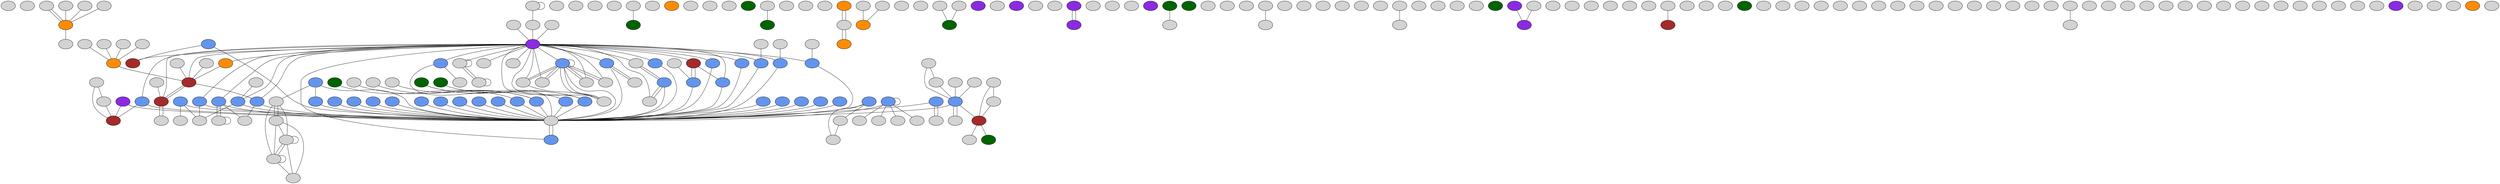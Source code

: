 graph MyWebKB {

	// Page nodes
	subgraph Pages {
		node[style=filled label=""]
		httpwwwcsutexaseduusersqimingXmascard[ tooltip="httpwwwcsutexaseduusersqimingXmascard"]
		httpwwwcsutexaseduusersnnpagesgeneraltoolsgeneraltoolshtml[ tooltip="httpwwwcsutexaseduusersnnpagesgeneraltoolsgeneraltoolshtml"]
		httpwwwcsutexaseduusersrvdgtutorialhtml[ tooltip="httpwwwcsutexaseduusersrvdgtutorialhtml"]
		httpwwwcsutexaseduuserszchen[fillcolor=cornflowerblue tooltip="httpwwwcsutexaseduuserszchen (student)"]
		httpwwwcsutexaseduuserstarun[fillcolor=cornflowerblue tooltip="httpwwwcsutexaseduuserstarun (student)"]
		httpwwwcsutexaseduusersrraj[fillcolor=cornflowerblue tooltip="httpwwwcsutexaseduusersrraj (student)"]
		httpwwwcsutexaseduuserscthomppubshtml[ tooltip="httpwwwcsutexaseduuserscthomppubshtml"]
		httpwwwcsutexaseduusersdwipcsptashtml[ tooltip="httpwwwcsutexaseduusersdwipcsptashtml"]
		httpwwwcsutexaseduusersyufengjavahtml[ tooltip="httpwwwcsutexaseduusersyufengjavahtml"]
		httpwwwcsutexaseduuserssammybddflowgraphhtml[ tooltip="httpwwwcsutexaseduuserssammybddflowgraphhtml"]
		httpwwwcsutexaseduusersmlspeeduphtml[ tooltip="httpwwwcsutexaseduusersmlspeeduphtml"]
		httpwwwcsutexaseduuserszhuqingdancinghtml[ tooltip="httpwwwcsutexaseduuserszhuqingdancinghtml"]
		httpwwwcsutexaseduusersnnpagesdemosdemoshtml[ tooltip="httpwwwcsutexaseduusersnnpagesdemosdemoshtml"]
		httpwwwcsutexaseduusersnovakcsthtml[fillcolor=darkgreen tooltip="httpwwwcsutexaseduusersnovakcsthtml (course)"]
		httpwwwcsutexaseduusersxfengcstimetablehtml[ tooltip="httpwwwcsutexaseduusersxfengcstimetablehtml"]
		httpwwwcsutexaseduusersrhwang[fillcolor=cornflowerblue tooltip="httpwwwcsutexaseduusersrhwang (student)"]
		httpwwwcsutexaseduusersyufengchtml[ tooltip="httpwwwcsutexaseduusersyufengchtml"]
		httpwwwcsutexaseduusersboyerstudentshtml[ tooltip="httpwwwcsutexaseduusersboyerstudentshtml"]
		httpwwwcsutexaseduusersUTCSreportprofilesjwerthhtml[fillcolor=darkorange tooltip="httpwwwcsutexaseduusersUTCSreportprofilesjwerthhtml (faculty)"]
		httpwwwcsutexaseduuserslavenderCSgnuindexhtml[ tooltip="httpwwwcsutexaseduuserslavenderCSgnuindexhtml"]
		httpwwwcsutexaseduuserspecinaResumehtml[ tooltip="httpwwwcsutexaseduuserspecinaResumehtml"]
		httpwwwcsutexaseduuserslandrumcgiConventioncgi[ tooltip="httpwwwcsutexaseduuserslandrumcgiConventioncgi"]
		httpwwwcsutexaseduusersdwipcsptaoffhrshtml[ tooltip="httpwwwcsutexaseduusersdwipcsptaoffhrshtml"]
		httpwwwcsutexaseduuserstwangcshindexhtml[fillcolor=darkgreen tooltip="httpwwwcsutexaseduuserstwangcshindexhtml (course)"]
		httpwwwcsutexaseduusersmlfortehtml[ tooltip="httpwwwcsutexaseduusersmlfortehtml"]
		httpwwwcsutexaseduuserskharker[fillcolor=cornflowerblue tooltip="httpwwwcsutexaseduuserskharker (student)"]
		httpwwwcsutexaseduusershewett[fillcolor=cornflowerblue tooltip="httpwwwcsutexaseduusershewett (student)"]
		httpwwwcsutexaseduusersnovakcskasghtml[ tooltip="httpwwwcsutexaseduusersnovakcskasghtml"]
		httpwwwcsutexaseduuserschjwang[fillcolor=cornflowerblue tooltip="httpwwwcsutexaseduuserschjwang (student)"]
		httpwwwcsutexaseduusersberttwinshtml[ tooltip="httpwwwcsutexaseduusersberttwinshtml"]
		httpwwwcsutexaseduuserssriramimageshtml[ tooltip="httpwwwcsutexaseduuserssriramimageshtml"]
		httpwwwcsutexaseduusersdastuartfictiondirsfdir[ tooltip="httpwwwcsutexaseduusersdastuartfictiondirsfdir"]
		httpwwwcsutexaseduusersdmclpapershtml[ tooltip="httpwwwcsutexaseduusersdmclpapershtml"]
		httpwwwcsutexaseduuserswchen[fillcolor=cornflowerblue tooltip="httpwwwcsutexaseduuserswchen (student)"]
		httpwwwcsutexaseduuserskharkeracademicshtml[ tooltip="httpwwwcsutexaseduuserskharkeracademicshtml"]
		httpwwwcsutexaseduusersrvdgbookhtml[ tooltip="httpwwwcsutexaseduusersrvdgbookhtml"]
		httpwwwcsutexaseduusersbhanu[fillcolor=cornflowerblue tooltip="httpwwwcsutexaseduusersbhanu (student)"]
		httpwwwcsutexaseduusersrupertresearchhtml[ tooltip="httpwwwcsutexaseduusersrupertresearchhtml"]
		httpwwwcsutexaseduuserszhouxiao[fillcolor=cornflowerblue tooltip="httpwwwcsutexaseduuserszhouxiao (student)"]
		httpwwwcsutexaseduusersboyeremploymenthtml[ tooltip="httpwwwcsutexaseduusersboyeremploymenthtml"]
		httpherculescsresutexasedu[ tooltip="httpherculescsresutexasedu"]
		httpwwwcsutexaseduusersUTCSreportprofilesgallagherhtml[fillcolor=darkorange tooltip="httpwwwcsutexaseduusersUTCSreportprofilesgallagherhtml (faculty)"]
		httpwwwcsutexaseduusersalmstrumwelcomehtml[fillcolor=darkorange tooltip="httpwwwcsutexaseduusersalmstrumwelcomehtml (faculty)"]
		httpwwwcsutexaseduusersUTCSvisitorscgishowlist[ tooltip="httpwwwcsutexaseduusersUTCSvisitorscgishowlist"]
		httpwwwcsutexaseduuserskharkercyberspacehtml[ tooltip="httpwwwcsutexaseduuserskharkercyberspacehtml"]
		httpwwwcsutexaseduusersqralumnihtml[ tooltip="httpwwwcsutexaseduusersqralumnihtml"]
		httpwwwcsutexaseduuserskornerupcspohlexamples[ tooltip="httpwwwcsutexaseduuserskornerupcspohlexamples"]
		httpwwwcsutexaseduusersailab[fillcolor=brown tooltip="httpwwwcsutexaseduusersailab (researchproject)"]
		httpwwwcsutexaseduuserskornerup[fillcolor=cornflowerblue tooltip="httpwwwcsutexaseduuserskornerup (student)"]
		httpwwwcsutexaseduusersoopspapershtml[ tooltip="httpwwwcsutexaseduusersoopspapershtml"]
		httpwwwcsutexaseduuserszhuqingaustinhtml[ tooltip="httpwwwcsutexaseduuserszhuqingaustinhtml"]
		httpwwwcsutexaseduusersfussellcsg[fillcolor=darkgreen tooltip="httpwwwcsutexaseduusersfussellcsg (course)"]
		httpwwwcsutexaseduuserszchenfallhtml[ tooltip="httpwwwcsutexaseduuserszchenfallhtml"]
		httpwwwdlautexasedudeptsphilosophymainhtml[fillcolor=blueviolet tooltip="httpwwwdlautexasedudeptsphilosophymainhtml (department)"]
		httpwwwcsutexaseduusersoops[fillcolor=brown tooltip="httpwwwcsutexaseduusersoops (researchproject)"]
		httpwwwcsutexaseduusersqrQRbookhtml[ tooltip="httpwwwcsutexaseduusersqrQRbookhtml"]
		httpwwwcsutexaseduuserszhuqingtesthtml[ tooltip="httpwwwcsutexaseduuserszhuqingtesthtml"]
		httpwwwcsutexaseduusersclancy[fillcolor=cornflowerblue tooltip="httpwwwcsutexaseduusersclancy (student)"]
		httpwwwcsutexaseduuserskharkervitahtml[ tooltip="httpwwwcsutexaseduuserskharkervitahtml"]
		httpwwwcsutexaseduuserssawada[fillcolor=cornflowerblue tooltip="httpwwwcsutexaseduuserssawada (student)"]
		httpwwwcsutexaseduusershiepresumehtml[ tooltip="httpwwwcsutexaseduusershiepresumehtml"]
		httpwwwarlututexaseduitgwwwhomehtml[fillcolor=blueviolet tooltip="httpwwwarlututexaseduitgwwwhomehtml (department)"]
		httpwwwcsutexaseduusersmwbarnesResNoteshtml[ tooltip="httpwwwcsutexaseduusersmwbarnesResNoteshtml"]
		httpwwwcsutexaseduuserslavenderCSFallprogramsindexhtml[ tooltip="httpwwwcsutexaseduuserslavenderCSFallprogramsindexhtml"]
		httpwwwhostccutexaseduacademic[fillcolor=blueviolet tooltip="httpwwwhostccutexaseduacademic (department)"]
		httpwwwcsutexaseduuserswyleespotdescriptionhtml[ tooltip="httpwwwcsutexaseduuserswyleespotdescriptionhtml"]
		httpwwwcsutexaseduusersestlin[fillcolor=cornflowerblue tooltip="httpwwwcsutexaseduusersestlin (student)"]
		httpwwwcsutexaseduusersxguo[fillcolor=cornflowerblue tooltip="httpwwwcsutexaseduusersxguo (student)"]
		httpwwwcsutexaseduusersgeeta[fillcolor=cornflowerblue tooltip="httpwwwcsutexaseduusersgeeta (student)"]
		httpwwwcsutexaseduusersmooney[fillcolor=darkorange tooltip="httpwwwcsutexaseduusersmooney (faculty)"]
		httpwwwcsutexaseduusersrvdg[fillcolor=darkorange tooltip="httpwwwcsutexaseduusersrvdg (faculty)"]
		httpwwwcsutexaseduusersschwartz[fillcolor=brown tooltip="httpwwwcsutexaseduusersschwartz (researchproject)"]
		httpwwwcsutexaseduusersrvdgjournalhtml[ tooltip="httpwwwcsutexaseduusersrvdgjournalhtml"]
		httpwwwcsutexaseduusersbayardopapershtml[ tooltip="httpwwwcsutexaseduusersbayardopapershtml"]
		httpwwwcsutexaseduuserswyleeRobotGroupindexhtml[ tooltip="httpwwwcsutexaseduuserswyleeRobotGroupindexhtml"]
		httpwwwcsutexaseduuserscadsynthesishtml[ tooltip="httpwwwcsutexaseduuserscadsynthesishtml"]
		httpwwwcsutexaseduusersestebaninterestshtml[ tooltip="httpwwwcsutexaseduusersestebaninterestshtml"]
		httpwwwcsutexaseduusersbert[fillcolor=cornflowerblue tooltip="httpwwwcsutexaseduusersbert (student)"]
		httpwwwcsutexaseduusersdwipcsplectureshtml[ tooltip="httpwwwcsutexaseduusersdwipcsplectureshtml"]
		httpwwwcsutexaseduusersvbbcgirwhoshvbb[ tooltip="httpwwwcsutexaseduusersvbbcgirwhoshvbb"]
		httpwwwcsutexaseduuserswilsoncshtml[fillcolor=darkgreen tooltip="httpwwwcsutexaseduuserswilsoncshtml (course)"]
		httpwwwphutexasedu[fillcolor=blueviolet tooltip="httpwwwphutexasedu (department)"]
		httpwwwcsutexaseduusersdahlinroothtml[ tooltip="httpwwwcsutexaseduusersdahlinroothtml"]
		httpwwwcsutexaseduusersUTCScourses[fillcolor=darkgreen tooltip="httpwwwcsutexaseduusersUTCScourses (course)"]
		httpwwwcsutexaseduusersyschoe[fillcolor=cornflowerblue tooltip="httpwwwcsutexaseduusersyschoe (student)"]
		httpwwwcsutexaseduuserssmaragd[fillcolor=cornflowerblue tooltip="httpwwwcsutexaseduuserssmaragd (student)"]
		httpwwwcsutexaseduusersfussellmesaintrohtml[ tooltip="httpwwwcsutexaseduusersfussellmesaintrohtml"]
		httpwwwcsutexaseduusersschwartzsoftwarehtm[ tooltip="httpwwwcsutexaseduusersschwartzsoftwarehtm"]
		httpwwwcsutexaseduuserslamNRLnetworksecurityhtml[ tooltip="httpwwwcsutexaseduuserslamNRLnetworksecurityhtml"]
		httpwwwcsutexasedu[fillcolor=blueviolet tooltip="httpwwwcsutexasedu (department)"]
		httpwwwcsutexaseduusersndalebookshtm[ tooltip="httpwwwcsutexaseduusersndalebookshtm"]
		httpwwwcsutexaseduusersyufengmoneyhtml[ tooltip="httpwwwcsutexaseduusersyufengmoneyhtml"]
		httpwwwcsutexaseduusersejp[fillcolor=cornflowerblue tooltip="httpwwwcsutexaseduusersejp (student)"]
		httpwwwcsutexaseduusersyau[fillcolor=cornflowerblue tooltip="httpwwwcsutexaseduusersyau (student)"]
		httpwwwcsutexaseduusersrupertintrohtml[ tooltip="httpwwwcsutexaseduusersrupertintrohtml"]
		httpwwwcsutexaseduusersrupertacademichtml[ tooltip="httpwwwcsutexaseduusersrupertacademichtml"]
		httpwwwcsutexaseduusersboyerboyerphotohtml[ tooltip="httpwwwcsutexaseduusersboyerboyerphotohtml"]
		httpwwwcsutexaseduusersmallory[fillcolor=cornflowerblue tooltip="httpwwwcsutexaseduusersmallory (student)"]
		httpwwwcsutexaseduusersshmactlhtml[ tooltip="httpwwwcsutexaseduusersshmactlhtml"]
		httpwwwcsutexaseduuserstwangcs[ tooltip="httpwwwcsutexaseduuserstwangcs"]
		httpwwwcsutexaseduuserslinz[ tooltip="httpwwwcsutexaseduuserslinz"]
		httpwwwhostccutexaseduresearchprjadmindexhtml[ tooltip="httpwwwhostccutexaseduresearchprjadmindexhtml"]
		httpwwwcsutexaseduusersbayardo[fillcolor=cornflowerblue tooltip="httpwwwcsutexaseduusersbayardo (student)"]
		ftpftpcsutexasedupubfusselltkbook[ tooltip="ftpftpcsutexasedupubfusselltkbook"]
		httpwwwcsutexaseduusersnimar[fillcolor=cornflowerblue tooltip="httpwwwcsutexaseduusersnimar (student)"]
		httpwwwcsutexaseduusersckwong[fillcolor=cornflowerblue tooltip="httpwwwcsutexaseduusersckwong (student)"]
		httpwwwcsutexaseduusersssinha[fillcolor=cornflowerblue tooltip="httpwwwcsutexaseduusersssinha (student)"]
		httpwwwcsutexaseduusersailabdreamhtml[ tooltip="httpwwwcsutexaseduusersailabdreamhtml"]
		httpwwwcsutexaseduuserslamNRLprotocoltheoryhtml[ tooltip="httpwwwcsutexaseduuserslamNRLprotocoltheoryhtml"]
		httpwwwcsutexaseduuserscodeCodeIntroductionhtml[ tooltip="httpwwwcsutexaseduuserscodeCodeIntroductionhtml"]
		httpwwwticamutexaseduGroupsCompositesindexhtml[ tooltip="httpwwwticamutexaseduGroupsCompositesindexhtml"]
		httpwwwcsutexaseduusersmirankertwebprogramminghtml[ tooltip="httpwwwcsutexaseduusersmirankertwebprogramminghtml"]
		httpwwwcsutexaseduusersrrajmischtml[ tooltip="httpwwwcsutexaseduusersrrajmischtml"]
		httpwwwcsutexaseduusersajohn[fillcolor=cornflowerblue tooltip="httpwwwcsutexaseduusersajohn (student)"]
		httpwwwcsutexaseduuserstumlinreshtml[ tooltip="httpwwwcsutexaseduuserstumlinreshtml"]
		httpwwwhostccutexasedunew[fillcolor=blueviolet tooltip="httpwwwhostccutexasedunew (department)"]
		httpwwwcsutexaseduusershqliuinternethtml[ tooltip="httpwwwcsutexaseduusershqliuinternethtml"]
		httpwwwcsutexasedudocsgradhtml[ tooltip="httpwwwcsutexasedudocsgradhtml"]
		httpwwwcsutexaseduusersnovakcskhtml[fillcolor=darkgreen tooltip="httpwwwcsutexaseduusersnovakcskhtml (course)"]
		httpwwwcsutexaseduusersshmahwvhtml[ tooltip="httpwwwcsutexaseduusersshmahwvhtml"]
		httpwwwcsutexaseduusersdwipcspdiscussionsprogramminginprologhtml[ tooltip="httpwwwcsutexaseduusersdwipcspdiscussionsprogramminginprologhtml"]
		httpwwwcsutexaseduusersoguernewshtml[ tooltip="httpwwwcsutexaseduusersoguernewshtml"]
		httpwwwcsutexaseduuserssammycgispyonme[ tooltip="httpwwwcsutexaseduuserssammycgispyonme"]
		httpwwwcsutexaseduuserscodeCODEHPCwirearticlehtml[ tooltip="httpwwwcsutexaseduuserscodeCODEHPCwirearticlehtml"]
		httpwwwcsutexaseduusersdmclmemlisthtml[ tooltip="httpwwwcsutexaseduusersdmclmemlisthtml"]
		httpwwwcsutexaseduusersvincslhtml[fillcolor=darkgreen tooltip="httpwwwcsutexaseduusersvincslhtml (course)"]
		httpwwwutexasedustudentslcm[fillcolor=blueviolet tooltip="httpwwwutexasedustudentslcm (department)"]
		httpnetcsutexaseduuserskuipersyellowpageshtml[ tooltip="httpnetcsutexaseduuserskuipersyellowpageshtml"]
		httpwwwcsutexaseduusershaizhoujobshtml[ tooltip="httpwwwcsutexaseduusershaizhoujobshtml"]
		httpwwwcsutexaseduuserstwangchinesewwwhtml[ tooltip="httpwwwcsutexaseduuserstwangchinesewwwhtml"]
		httpwwwcsutexaseduusersshenoy[fillcolor=cornflowerblue tooltip="httpwwwcsutexaseduusersshenoy (student)"]
		httpwwwcsutexaseduusersnnpageshomepageshomepageshtml[ tooltip="httpwwwcsutexaseduusersnnpageshomepageshomepageshtml"]
		httpwwwcsutexaseduuserslavenderCSsocketindexhtml[ tooltip="httpwwwcsutexaseduuserslavenderCSsocketindexhtml"]
		httpwwwcsutexaseduuserssuzycspdalehtml[ tooltip="httpwwwcsutexaseduuserssuzycspdalehtml"]
		httpwwwcsutexaseduuserspadgett[fillcolor=cornflowerblue tooltip="httpwwwcsutexaseduuserspadgett (student)"]
		httpwwwcsutexaseduusersnnwebpubshtmlbook[ tooltip="httpwwwcsutexaseduusersnnwebpubshtmlbook"]
		httpwwwcsutexaseduusersgyx[fillcolor=cornflowerblue tooltip="httpwwwcsutexaseduusersgyx (student)"]
		httpwwwcsutexaseduusersless[fillcolor=brown tooltip="httpwwwcsutexaseduusersless (researchproject)"]
		httpwwwarlututexaseduatc[ tooltip="httpwwwarlututexaseduatc"]
		httpwwwcsutexaseduusersdionisismmdindexhtml[ tooltip="httpwwwcsutexaseduusersdionisismmdindexhtml"]
		httpwwwcsutexaseduuserssuzycspproglabhtml[ tooltip="httpwwwcsutexaseduuserssuzycspproglabhtml"]
		httpwwwcsutexaseduusersnovakcgidrawdemo[ tooltip="httpwwwcsutexaseduusersnovakcgidrawdemo"]
		httpwwwhostotsutexaseduethernetethernethomehtml[ tooltip="httpwwwhostotsutexaseduethernetethernethomehtml"]
		httpwwwcsutexaseduusersxfengcscshtml[fillcolor=darkgreen tooltip="httpwwwcsutexaseduusersxfengcscshtml (course)"]
		httpwwwcsutexaseduusersemmawu[fillcolor=cornflowerblue tooltip="httpwwwcsutexaseduusersemmawu (student)"]
		httpwwwcsutexaseduusershqliucshtml[fillcolor=darkgreen tooltip="httpwwwcsutexaseduusershqliucshtml (course)"]
		httpwwwcsutexaseduusersnnpagesgraduatestudentsgraduatestudentshtml[ tooltip="httpwwwcsutexaseduusersnnpagesgraduatestudentsgraduatestudentshtml"]
		httpwwwmautexaseduusersbshultsATP[fillcolor=brown tooltip="httpwwwmautexaseduusersbshultsATP (researchproject)"]
		httpwwwcsutexaseduusersmarkngvisithtml[ tooltip="httpwwwcsutexaseduusersmarkngvisithtml"]
		httpwwwcsutexaseducgirwhosunghee[ tooltip="httpwwwcsutexaseducgirwhosunghee"]
		httpwwwcsutexaseduusersyufengprerhtml[ tooltip="httpwwwcsutexaseduusersyufengprerhtml"]
		httpwwwcsutexaseduusersUTCSreportprofilesedmondsonhtml[fillcolor=darkorange tooltip="httpwwwcsutexaseduusersUTCSreportprofilesedmondsonhtml (faculty)"]
		httpwwwcsutexaseduusersrupertcogscihtml[ tooltip="httpwwwcsutexaseduusersrupertcogscihtml"]
		httpwwwcsutexaseduusersjadair[fillcolor=cornflowerblue tooltip="httpwwwcsutexaseduusersjadair (student)"]
		httpwwwcsutexaseduusersalmstrumcsedwelcomehtml[ tooltip="httpwwwcsutexaseduusersalmstrumcsedwelcomehtml"]
		httpwwwmautexaseduusersghrist[ tooltip="httpwwwmautexaseduusersghrist"]
		httpwwwcsutexasedudocsalumnihtml[ tooltip="httpwwwcsutexasedudocsalumnihtml"]
		httpwwwcsutexaseduusersdmclcfphtml[ tooltip="httpwwwcsutexaseduusersdmclcfphtml"]
		httpwwwcsutexaseduuserstwangfriendthhtml[ tooltip="httpwwwcsutexaseduuserstwangfriendthhtml"]
		httpwwwcsutexaseduusersndaleprofilehtm[ tooltip="httpwwwcsutexaseduusersndaleprofilehtm"]
		httpwwwcsutexaseduusershiep[fillcolor=cornflowerblue tooltip="httpwwwcsutexaseduusershiep (student)"]
		httpwwwcsutexaseduusersyufengtahtml[ tooltip="httpwwwcsutexaseduusersyufengtahtml"]
		httpwwwcsutexaseduusersdahlinClassesWebOSreadinghtml[ tooltip="httpwwwcsutexaseduusersdahlinClassesWebOSreadinghtml"]
		httpwwwcsutexaseduusersboyerhonorshtml[ tooltip="httpwwwcsutexaseduusersboyerhonorshtml"]
		httpwwwcsutexaseduusersykpeimobilehtml[ tooltip="httpwwwcsutexaseduusersykpeimobilehtml"]
		httpwwwcsutexaseduuserscxhfamilyhtml[ tooltip="httpwwwcsutexaseduuserscxhfamilyhtml"]
		httpwwwcsutexaseduuserssakcrechtml[ tooltip="httpwwwcsutexaseduuserssakcrechtml"]
		httpwwwcsutexaseduuserszhuqingchinahtml[ tooltip="httpwwwcsutexaseduuserszhuqingchinahtml"]
		httpwwwcsutexaseduusershseupingcsthtml[ tooltip="httpwwwcsutexaseduusershseupingcsthtml"]
		httpwwwcsutexaseduusersqralgyaclhtml[ tooltip="httpwwwcsutexaseduusersqralgyaclhtml"]
		httpwwwcsutexaseduusersdwipcspdescriptionhtml[ tooltip="httpwwwcsutexaseduusersdwipcspdescriptionhtml"]
		httpwwwcsutexaseduusersdamani[fillcolor=cornflowerblue tooltip="httpwwwcsutexaseduusersdamani (student)"]
		httpwwwdlautexasedudeptsphilosophyfacultycauseymainhtml[ tooltip="httpwwwdlautexasedudeptsphilosophyfacultycauseymainhtml"]
		httpwwwcsutexaseduuserstwangmusicmusichtml[ tooltip="httpwwwcsutexaseduuserstwangmusicmusichtml"]
		httpwwwcsutexaseduusersdastuart[fillcolor=cornflowerblue tooltip="httpwwwcsutexaseduusersdastuart (student)"]
		httpwwwcsutexaseduusersrvdgfamilyhtml[ tooltip="httpwwwcsutexaseduusersrvdgfamilyhtml"]
		httpwwwcsutexaseducgifingerdiz[ tooltip="httpwwwcsutexaseducgifingerdiz"]
		httpwwwcsutexaseduusersdwipcsparticleshtml[ tooltip="httpwwwcsutexaseduusersdwipcsparticleshtml"]
		ftpftpcsutexasedupubgarbage[ tooltip="ftpftpcsutexasedupubgarbage"]
		httpwwwcsutexaseduusersboyer[fillcolor=darkorange tooltip="httpwwwcsutexaseduusersboyer (faculty)"]
		httpwwwutexasedustudentsutsquash[ tooltip="httpwwwutexasedustudentsutsquash"]
		httpwwwcsutexaseduusersvlrfhtml[fillcolor=darkgreen tooltip="httpwwwcsutexaseduusersvlrfhtml (course)"]
		httpwwwcsutexaseduusersvlteachingdescriptionLhtml[ tooltip="httpwwwcsutexaseduusersvlteachingdescriptionLhtml"]
		httpwwwcsutexaseduusersmlnlhtml[ tooltip="httpwwwcsutexaseduusersmlnlhtml"]
		httpwwwcsutexaseduusersneerajm[fillcolor=cornflowerblue tooltip="httpwwwcsutexaseduusersneerajm (student)"]
		httpwwwcsutexaseduuserslamNRLvideoserviceshtml[ tooltip="httpwwwcsutexaseduuserslamNRLvideoserviceshtml"]
		httpwwwcsutexaseduusersmluncertainhtml[ tooltip="httpwwwcsutexaseduusersmluncertainhtml"]
		httpwwwcsutexaseduusersgunnels[fillcolor=cornflowerblue tooltip="httpwwwcsutexaseduusersgunnels (student)"]
		httpwwwutexasedustudentorgs[fillcolor=blueviolet tooltip="httpwwwutexasedustudentorgs (department)"]
		httpwwwcsutexaseduuserschaputcatchhtml[ tooltip="httpwwwcsutexaseduuserschaputcatchhtml"]
		httpwwwcsutexaseduuserspknibmhtml[ tooltip="httpwwwcsutexaseduuserspknibmhtml"]
		httpwwwcsutexaseduusersqralgernonhtml[ tooltip="httpwwwcsutexaseduusersqralgernonhtml"]
		httpwwwcsutexaseduuserslandrummtempireBackboneRockhtml[ tooltip="httpwwwcsutexaseduuserslandrummtempireBackboneRockhtml"]
		httpwwwmautexaseduusersbshultsIPRatphtml[ tooltip="httpwwwmautexaseduusersbshultsIPRatphtml"]
		httpwwwcsutexaseduusersschwartzpubhtm[ tooltip="httpwwwcsutexaseduusersschwartzpubhtm"]
		httpwwwcsutexaseduusersmfkb[fillcolor=brown tooltip="httpwwwcsutexaseduusersmfkb (researchproject)"]
		httpwwwutexasedustudentregistrar[ tooltip="httpwwwutexasedustudentregistrar"]
		httpwwwcsutexaseduusersfussellassignmenthtml[ tooltip="httpwwwcsutexaseduusersfussellassignmenthtml"]
		httpwwwcsutexaseduusersvincsmhtml[fillcolor=darkgreen tooltip="httpwwwcsutexaseduusersvincsmhtml (course)"]
		ftpftpcsutexasedupubbshults[ tooltip="ftpftpcsutexasedupubbshults"]
		httpwwwcsutexaseduuserslandrumMailVirushtml[ tooltip="httpwwwcsutexaseduuserslandrumMailVirushtml"]
		httpwwwcsutexaseduusersluxueinternethtml[ tooltip="httpwwwcsutexaseduusersluxueinternethtml"]
		httpwwwcsutexaseduuserssriramothersiteshtml[ tooltip="httpwwwcsutexaseduuserssriramothersiteshtml"]
		httpwwwcsutexaseduuserskharkerradiohtml[ tooltip="httpwwwcsutexaseduuserskharkerradiohtml"]
		httpwwwcsutexaseduusersobrienresumeresumehtml[ tooltip="httpwwwcsutexaseduusersobrienresumeresumehtml"]
		httpwwwcsutexaseduuserssunghee[fillcolor=cornflowerblue tooltip="httpwwwcsutexaseduuserssunghee (student)"]
		httpwwwcsutexaseduuserskornerupcsCfurthermaterial[ tooltip="httpwwwcsutexaseduuserskornerupcsCfurthermaterial"]
		httpwwwcsutexaseduusersjbchomepapershtml[ tooltip="httpwwwcsutexaseduusersjbchomepapershtml"]
		httpwwwcsutexasedudocsorganizationshtml[ tooltip="httpwwwcsutexasedudocsorganizationshtml"]
		httpwwwcsutexaseduusersvlrsachtml[fillcolor=brown tooltip="httpwwwcsutexaseduusersvlrsachtml (researchproject)"]
		httpwwwcsutexaseduuserszhuqing[fillcolor=cornflowerblue tooltip="httpwwwcsutexaseduuserszhuqing (student)"]
		httpwwwcsutexaseduuserskornerupcshomeworks[ tooltip="httpwwwcsutexaseduuserskornerupcshomeworks"]
		httpwwwcsutexaseduusersnovakcsexamhtml[ tooltip="httpwwwcsutexaseduusersnovakcsexamhtml"]
		httpwwwcsutexaseduuserskharkerbhtml[ tooltip="httpwwwcsutexaseduuserskharkerbhtml"]
		httpwwwcsutexaseduuserslandrummtempireindexhtml[ tooltip="httpwwwcsutexaseduuserslandrummtempireindexhtml"]
		httpwwwcsutexaseduusersvbbeosdisbmhtml[ tooltip="httpwwwcsutexaseduusersvbbeosdisbmhtml"]
		httpwwwcsutexaseduuserslesssloganhtml[ tooltip="httpwwwcsutexaseduuserslesssloganhtml"]
		httpwwwhostccutexaseduresearchvpnewshtml[ tooltip="httpwwwhostccutexaseduresearchvpnewshtml"]
		httpwwwcsutexaseduusersjfang[fillcolor=cornflowerblue tooltip="httpwwwcsutexaseduusersjfang (student)"]
		httpwwwcsutexaseduusersmadhukar[fillcolor=cornflowerblue tooltip="httpwwwcsutexaseduusersmadhukar (student)"]
		httpwwwcsutexaseduuserscadarchhtml[ tooltip="httpwwwcsutexaseduuserscadarchhtml"]
		httpwwwcsutexaseduuserszhuqingresumehtml[ tooltip="httpwwwcsutexaseduuserszhuqingresumehtml"]
		httpwwwcsutexaseduusersanthony[fillcolor=cornflowerblue tooltip="httpwwwcsutexaseduusersanthony (student)"]
		httpwwwcsutexaseduusersmarcolinkshtml[ tooltip="httpwwwcsutexaseduusersmarcolinkshtml"]
		httpwwwcsutexaseduusersdwipcspprogsolhtml[ tooltip="httpwwwcsutexaseduusersdwipcspprogsolhtml"]
		httpwwwcsutexaseduusersUTCSreportprofiles[ tooltip="httpwwwcsutexaseduusersUTCSreportprofiles"]
		httpwwwcsutexaseduuserswarshaw[fillcolor=cornflowerblue tooltip="httpwwwcsutexaseduuserswarshaw (student)"]
		httpwwwcsutexaseduusersqzuoguestbookhtml[ tooltip="httpwwwcsutexaseduusersqzuoguestbookhtml"]
		httpwwwcsutexaseduuserscadpartitionhtml[ tooltip="httpwwwcsutexaseduuserscadpartitionhtml"]
		httpwwwcsutexaseduusersalmstrumclasseswelcomehtml[ tooltip="httpwwwcsutexaseduusersalmstrumclasseswelcomehtml"]
		httpwwwcsutexaseduusersjyluochinesepapersnewspapershtml[ tooltip="httpwwwcsutexaseduusersjyluochinesepapersnewspapershtml"]
		httpwwwcsutexaseduuserspaulmcq[fillcolor=cornflowerblue tooltip="httpwwwcsutexaseduuserspaulmcq (student)"]
		httputsccutexaseduhellasindexhtml[fillcolor=blueviolet tooltip="httputsccutexaseduhellasindexhtml (department)"]
		httpwwwcsutexaseduusershaizhouindustryhtml[ tooltip="httpwwwcsutexaseduusershaizhouindustryhtml"]
		httpwwwcsutexaseduuserslorenzopublicationshtml[ tooltip="httpwwwcsutexaseduuserslorenzopublicationshtml"]
		httpwwwcsutexaseduusersdahlinbookshelfhtml[ tooltip="httpwwwcsutexaseduusersdahlinbookshelfhtml"]
		httpwwwcsutexaseduusersjthomas[fillcolor=blueviolet tooltip="httpwwwcsutexaseduusersjthomas (department)"]
		httpwwwcsutexaseduusersdastuartplacessportshtml[ tooltip="httpwwwcsutexaseduusersdastuartplacessportshtml"]
		httpwwwcsutexaseduusersmisra[fillcolor=darkorange tooltip="httpwwwcsutexaseduusersmisra (faculty)"]
		httpwwwcsutexaseduusersdahlinClassesGradArchindexhtml[fillcolor=darkgreen tooltip="httpwwwcsutexaseduusersdahlinClassesGradArchindexhtml (course)"]
		httpwwwcsutexaseduuserssfkaplanpgphtml[ tooltip="httpwwwcsutexaseduuserssfkaplanpgphtml"]
	}

	// LinkTo edges
	httpwwwcsutexaseduusershiepresumehtml--httpwwwcsutexaseduusershiep
	httpwwwcsutexaseduusersajohn--httpwwwcsutexasedudocsgradhtml
	httpwwwcsutexaseduusersrraj--httpwwwcsutexaseduusersvlrsachtml
	httpwwwcsutexaseduuserszhuqing--httpwwwcsutexasedudocsgradhtml
	httpwwwcsutexaseduusersdwipcsptaoffhrshtml--httpwwwcsutexaseduusersdwipcsptashtml
	httpwwwcsutexaseduuserspadgett--httpwwwcsutexasedudocsgradhtml
	httpwwwcsutexaseduuserszhuqing--httpwwwcsutexaseduusersoops
	httpwwwcsutexaseduusersoopspapershtml--httpwwwcsutexaseduusersoops
	httpwwwcsutexaseduuserssawada--httpwwwcsutexasedudocsgradhtml
	httpwwwcsutexaseduusersjadair--httpwwwcsutexasedudocsgradhtml
	httpwwwcsutexaseduusersUTCSreportprofiles--httpwwwcsutexaseduusersUTCSreportprofilesedmondsonhtml
	httpwwwcsutexaseduusersvincsmhtml--httpwwwcsutexaseduuserszhouxiao
	httpwwwcsutexaseduuserspaulmcq--httpwwwcsutexasedudocsgradhtml
	httpwwwcsutexaseduusersejp--httpwwwcsutexasedudocsgradhtml
	httpwwwcsutexaseduuserszhuqingaustinhtml--httpwwwcsutexaseduuserszhuqing
	httpwwwcsutexaseduuserswchen--httpwwwcsutexasedudocsgradhtml
	httpwwwcsutexaseduusersUTCSreportprofiles--httpwwwcsutexaseduusersUTCSreportprofilesgallagherhtml
	httpwwwcsutexaseduusersrraj--httpwwwcsutexasedudocsgradhtml
	httpwwwcsutexaseduusershewett--httpwwwcsutexaseduusersqralgyaclhtml
	httpwwwcsutexaseduuserszhuqingdancinghtml--httpwwwcsutexaseduuserszhuqing
	httpwwwcsutexaseduusersoops--httpwwwcsutexaseduuserswilsoncshtml
	httpwwwcsutexaseduusersndalebookshtm--httpwwwcsutexaseduusersndaleprofilehtm
	httpwwwcsutexaseduusersdwipcsptashtml--httpwwwcsutexaseduusersdwipcspdescriptionhtml
	httpwwwcsutexaseduusersrupertcogscihtml--httpwwwcsutexaseduusersrupertacademichtml
	ftpftpcsutexasedupubgarbage--httpwwwcsutexaseduusersoopspapershtml
	httpwwwcsutexaseduusersailab--httpwwwcsutexaseduuserspaulmcq
	httpwwwhostotsutexaseduethernetethernethomehtml--httpwwwcsutexaseduusersjfang
	httpwwwcsutexaseduusersalmstrumclasseswelcomehtml--httpwwwcsutexaseduusersalmstrumwelcomehtml
	httpwwwcsutexaseduusersUTCSreportprofilesedmondsonhtml--httpwwwcsutexaseduusersUTCSreportprofiles
	httpwwwcsutexaseduuserskornerup--httpwwwcsutexasedudocsgradhtml
	httpwwwcsutexaseduuserstarun--httpwwwcsutexasedudocsgradhtml
	httpwwwcsutexasedu--httpwwwcsutexaseduusersndaleprofilehtm
	httpwwwcsutexaseduusersdwipcspdescriptionhtml--httpwwwcsutexaseduusersdwipcsptaoffhrshtml
	httpwwwcsutexaseduusersbayardo--httpwwwcsutexasedudocsgradhtml
	httpwwwcsutexasedu--httpwwwcsutexaseduuserskharkerbhtml
	httpwwwcsutexaseduusersrrajmischtml--httpwwwcsutexaseduusersrraj
	httpwwwutexasedustudentsutsquash--httpwwwutexasedustudentorgs
	httpwwwcsutexaseduuserskharker--httpwwwcsutexaseduuserskharker
	httpwwwcsutexaseduusersrvdg--httpwwwcsutexaseduusersrvdgtutorialhtml
	httpwwwcsutexaseduusersboyer--httpwwwcsutexaseduusersailab
	httpwwwcsutexaseduusersbhanu--httpwwwcsutexasedudocsgradhtml
	httpwwwcsutexaseduusersnovakcsthtml--httpwwwcsutexaseduusersemmawu
	httpwwwcsutexaseduuserskharkervitahtml--httpwwwcsutexaseduuserskharker
	httpwwwcsutexaseduusersxfengcstimetablehtml--httpwwwcsutexaseduusersxfengcscshtml
	httpwwwcsutexaseduuserskharkervitahtml--httpwwwcsutexaseduuserskharkeracademicshtml
	httpwwwcsutexaseduusersyschoe--httpwwwcsutexaseduusersnnpagesgraduatestudentsgraduatestudentshtml
	httpwwwcsutexaseduusersestlin--httpwwwcsutexaseduusersmlfortehtml
	httpwwwcsutexaseduusersdastuart--httpwwwcsutexaseduusersdastuartfictiondirsfdir
	httpwwwcsutexaseduuserskharker--httpwwwcsutexaseduuserskharkervitahtml
	httpwwwcsutexaseduusersnnwebpubshtmlbook--httpwwwcsutexaseduusersyschoe
	httpwwwarlututexaseduatc--httpwwwcsutexasedudocsalumnihtml
	httpwwwcsutexaseduuserskharker--httpwwwcsutexaseduuserskharkerbhtml
	httpwwwcsutexaseduuserszchen--httpwwwcsutexasedudocsgradhtml
	httpwwwcsutexaseduuserspaulmcq--httpwwwcsutexaseduusersnnpagesgraduatestudentsgraduatestudentshtml
	httpwwwcsutexaseduusersvlrfhtml--httpwwwcsutexaseduuserszhouxiao
	httpwwwcsutexaseduusersyschoe--httpwwwcsutexaseduusersnnwebpubshtmlbook
	httpwwwcsutexaseduusersckwong--httpwwwcsutexasedudocsgradhtml
	httpwwwcsutexaseduusersnovakcskasghtml--httpwwwcsutexaseduusersnovakcskhtml
	httpwwwcsutexaseduusersdwipcsptashtml--httpwwwcsutexaseduusersdwipcsparticleshtml
	httpwwwcsutexaseduuserskharker--httpwwwcsutexaseduuserskharkercyberspacehtml
	httpwwwcsutexaseduuserslesssloganhtml--httpwwwcsutexaseduusersless
	httpwwwcsutexasedu--httpwwwcsutexaseduuserskharkeracademicshtml
	httpwwwcsutexasedu--httpwwwcsutexaseduusersyschoe
	httpwwwcsutexaseduusersejp--httpwwwcsutexaseduusersdmclmemlisthtml
	httpwwwcsutexaseduusersestlin--httpwwwcsutexaseduusersmlnlhtml
	httpwwwcsutexaseduusersschwartzpubhtm--httpwwwcsutexaseduusersschwartzsoftwarehtm
	httpwwwcsutexaseduusersvlrsachtml--httpwwwcsutexaseduusersrraj
	httpwwwcsutexaseduusersUTCSreportprofilesgallagherhtml--httpwwwcsutexaseduusersUTCSreportprofiles
	httpwwwcsutexaseduuserszhouxiao--httpwwwcsutexasedudocsgradhtml
	httpwwwcsutexaseduusersdastuartplacessportshtml--httpwwwcsutexaseduusersdastuart
	httpwwwcsutexaseduusersboyeremploymenthtml--httpwwwcsutexaseduusersboyer
	httpwwwmautexaseduusersbshultsATP--httpwwwmautexaseduusersbshultsIPRatphtml
	httpwwwcsutexaseduusersqralgernonhtml--httpwwwcsutexaseduusersqralgyaclhtml
	httpwwwcsutexaseduusersneerajm--httpwwwcsutexasedudocsgradhtml
	httpwwwcsutexaseduusersrvdgbookhtml--httpwwwcsutexaseduusersrvdg
	httpwwwcsutexasedu--httpwwwcsutexaseduuserspaulmcq
	httpwwwcsutexaseduuserslinz--httpwwwcsutexaseduusersxguo
	httpwwwmautexaseduusersbshultsIPRatphtml--httpwwwmautexaseduusersbshultsATP
	httpwwwcsutexaseduuserskharker--httpwwwcsutexasedudocsgradhtml
	httpwwwcsutexaseduusersdastuart--httpwwwcsutexasedudocsgradhtml
	httpwwwcsutexaseduusersdwipcspdescriptionhtml--httpwwwcsutexaseduusersdwipcspprogsolhtml
	httpwwwcsutexaseduusersbert--httpwwwcsutexasedudocsgradhtml
	httpwwwcsutexaseduusersssinha--httpwwwcsutexasedudocsgradhtml
	httpwwwcsutexasedu--httpwwwcsutexaseduuserskharkervitahtml
	httpwwwcsutexaseduusersndalebookshtm--httpwwwcsutexaseduusersndalebookshtm
	httpwwwcsutexasedu--httpwwwcsutexaseduusersjfang
	httpwwwcsutexaseduusershewett--httpwwwcsutexasedudocsgradhtml
	httpwwwcsutexaseduusersberttwinshtml--httpwwwcsutexaseduusersbert
	httpwwwhostccutexaseduacademic--httpwwwhostccutexasedunew
	httpwwwcsutexasedu--httpwwwcsutexaseduuserssmaragd
	httpwwwcsutexaseduusersdwipcsparticleshtml--httpwwwcsutexaseduusersdwipcsptaoffhrshtml
	httpwwwcsutexaseduusersxguo--httpwwwcsutexaseduusersdmclmemlisthtml
	httpwwwcsutexaseduuserskornerup--httpwwwcsutexaseduuserskornerupcsCfurthermaterial
	httpwwwcsutexaseduusersdwipcsparticleshtml--httpwwwcsutexaseduusersdwipcsparticleshtml
	httpwwwcsutexaseduusersyau--httpwwwcsutexasedudocsgradhtml
	httpwwwcsutexaseduusersalmstrumcsedwelcomehtml--httpwwwcsutexaseduusersalmstrumwelcomehtml
	httpwwwcsutexaseduusersgeeta--httpwwwcsutexasedudocsgradhtml
	httpwwwcsutexaseduusersailab--httpwwwmautexaseduusersbshultsATP
	httpwwwcsutexasedu--httpwwwcsutexaseduusersdastuartplacessportshtml
	httpwwwcsutexaseduusersmallory--httpwwwcsutexasedudocsgradhtml
	httpwwwcsutexaseduusersndaleprofilehtm--httpwwwcsutexaseduusersndaleprofilehtm
	httpwwwcsutexaseduusersrhwang--httpwwwcsutexasedudocsgradhtml
	httpwwwcsutexaseduusersclancy--httpwwwcsutexasedudocsgradhtml
	httpwwwcsutexaseduuserskharkercyberspacehtml--httpwwwcsutexaseduuserskharker
	httpwwwcsutexaseduusersfussellmesaintrohtml--httpwwwcsutexaseduusersfussellcsg
	httpwwwcsutexaseduusersanthony--httpwwwcsutexasedudocsgradhtml
	httpwwwcsutexasedu--httpwwwcsutexaseduusersyau
	httpwwwcsutexaseduusersdwipcsptashtml--httpwwwcsutexaseduusersdwipcspprogsolhtml
	httpwwwcsutexaseduusersrvdgfamilyhtml--httpwwwcsutexaseduusersrvdg
	httpwwwcsutexasedu--httpwwwcsutexaseduusersjadair
	httpwwwcsutexasedu--httpwwwcsutexaseduusersrhwang
	httpwwwcsutexaseduusersgunnels--httpwwwcsutexasedudocsgradhtml
	httpwwwcsutexaseduuserszhuqingtesthtml--httpwwwcsutexaseduuserszhuqing
	httpwwwcsutexaseduuserssunghee--httpwwwcsutexasedudocsgradhtml
	httpwwwcsutexasedu--httpwwwcsutexaseduusersbayardo
	httpwwwcsutexaseduuserszhuqingresumehtml--httpwwwcsutexaseduuserszhuqing
	httpwwwcsutexaseduusersjthomas--httpwwwcsutexasedudocsgradhtml
	httpwwwcsutexasedudocsalumnihtml--httpwwwcsutexasedu
	httpwwwcsutexaseduusersvincsmhtml--httpwwwcsutexaseduusersbhanu
	httpwwwcsutexaseduusersnnwebpubshtmlbook--httpwwwcsutexaseduusersnnwebpubshtmlbook
	httpwwwcsutexaseduusersdwipcsparticleshtml--httpwwwcsutexaseduusersdwipcspdescriptionhtml
	httpwwwcsutexaseduusersjfang--httpwwwcsutexasedudocsgradhtml
	httpwwwcsutexaseduusersailabdreamhtml--httpwwwcsutexaseduusersailab
	httpwwwcsutexasedudocsgradhtml--httpwwwcsutexaseduusersjadair
	httpwwwcsutexaseduusersschwartzpubhtm--httpwwwcsutexaseduusersschwartz
	httpwwwcsutexasedu--httpwwwcsutexaseduusersshmactlhtml
	httpwwwcsutexaseduuserszhuqingchinahtml--httpwwwcsutexaseduuserszhuqing
	httpwwwcsutexaseduusersrvdgjournalhtml--httpwwwcsutexaseduusersrvdg
	ftpftpcsutexasedupubfusselltkbook--httpwwwcsutexaseduusersfussellcsg
	httpwwwcsutexaseduusersxguo--httpwwwcsutexasedudocsgradhtml
	httpwwwcsutexasedu--httpwwwcsutexaseduuserskharkercyberspacehtml
	httpwwwcsutexasedu--httpwwwcsutexaseduuserssunghee
	httpwwwcsutexaseduusershewett--httpwwwcsutexaseduusersqralgernonhtml
	httpwwwcsutexasedu--httpwwwcsutexaseduuserskharkerradiohtml
	httpwwwcsutexaseduusersestlin--httpwwwcsutexaseduusersmlspeeduphtml
	httpwwwcsutexaseduuserskharkeracademicshtml--httpwwwcsutexaseduuserskharker
	httpwwwcsutexaseduuserslandrummtempireBackboneRockhtml--httpwwwcsutexaseduuserslandrummtempireindexhtml
	httpwwwcsutexaseduusersdastuart--httpwwwcsutexaseduusersdastuartplacessportshtml
	httpwwwarlututexaseduatc--httpwwwarlututexaseduatc
	httpwwwcsutexaseducgirwhosunghee--httpwwwcsutexaseduuserssunghee
	httpwwwcsutexaseduuserszhuqing--httpwwwcsutexaseduuserszhuqingresumehtml
	httpwwwcsutexaseduusersjthomas--httpwwwcsutexaseduusersschwartz
	httpwwwdlautexasedudeptsphilosophyfacultycauseymainhtml--httpwwwcsutexaseduusersailab
	httpwwwcsutexaseduusersshenoy--httpwwwcsutexasedudocsgradhtml
	httpwwwcsutexaseduusersdamani--httpwwwcsutexasedudocsgradhtml
	httpwwwcsutexasedu--httpwwwcsutexaseduuserskharker
	httpwwwcsutexaseduusersUTCSvisitorscgishowlist--httpwwwcsutexasedu
	httpwwwcsutexaseduusersyschoe--httpwwwcsutexasedudocsgradhtml
	httpwwwcsutexaseduusersrvdg--httpwwwticamutexaseduGroupsCompositesindexhtml
	httpwwwcsutexaseduusersbayardopapershtml--httpwwwcsutexaseduusersbayardo
	httpwwwcsutexaseduusersvlrsachtml--httpwwwcsutexaseduusersmadhukar
	httpwwwcsutexaseduuserskharker--httpwwwcsutexaseduuserskharkeracademicshtml
	httpwwwcsutexaseduusersmadhukar--httpwwwcsutexasedudocsgradhtml
	httpwwwcsutexaseduusersestlin--httpwwwcsutexaseduusersestlin
	httpwwwcsutexaseduusersdahlinClassesWebOSreadinghtml--httpwwwcsutexaseduusershqliuinternethtml
	httpwwwcsutexaseduusersshenoy--httpwwwcsutexaseduusersdmclmemlisthtml
	httpwwwcsutexaseduuserszchen--httpwwwcsutexaseduuserszchenfallhtml
	httpwwwcsutexaseduuserswarshaw--httpwwwcsutexasedudocsgradhtml
	httpwwwcsutexaseduusersdwipcsparticleshtml--httpwwwcsutexaseduusersdwipcspprogsolhtml
	httpwwwcsutexaseduusersemmawu--httpwwwcsutexasedudocsgradhtml
	httpwwwhostccutexasedunew--httpwwwhostccutexaseduacademic
	httpwwwcsutexaseduuserssmaragd--httpwwwcsutexasedudocsgradhtml
	httpwwwcsutexaseduusersmooney--httpwwwcsutexaseduusersailab
	httpwwwutexasedustudentslcm--httpwwwutexasedustudentorgs
	httpwwwcsutexaseduusersdwipcsptashtml--httpwwwcsutexaseduusersdwipcsptaoffhrshtml
	httpwwwcsutexaseduusersrvdgtutorialhtml--httpwwwcsutexaseduusersrvdg
	httpwwwcsutexasedu--httpwwwcsutexaseduusersejp
	httpwwwcsutexasedu--httpwwwcsutexaseduusersvlrsachtml
	ftpftpcsutexasedupubbshults--httpwwwmautexaseduusersbshultsATP
	httpwwwcsutexasedu--httpwwwcsutexaseduusersmfkb
	httpwwwcsutexaseduusersschwartzsoftwarehtm--httpwwwcsutexaseduusersschwartz
	httpwwwcsutexaseduusersdastuartfictiondirsfdir--httpwwwcsutexaseduusersdastuart
	httpwwwcsutexaseduusersbert--httpwwwcsutexaseduusersberttwinshtml
	httpwwwcsutexaseduuserskharker--httpwwwcsutexaseduuserskharkerradiohtml
	httpwwwcsutexaseduusersboyerstudentshtml--httpwwwcsutexaseduusersboyer
	httpwwwcsutexaseduusersestlin--httpwwwcsutexaseduusersmluncertainhtml
	httpwwwcsutexaseduuserschjwang--httpwwwcsutexasedudocsgradhtml
	httpwwwcsutexasedu--httpwwwcsutexaseduusersdastuartfictiondirsfdir
	httpwwwcsutexaseduuserssmaragd--httpwwwcsutexaseduusersschwartz
	httpwwwcsutexaseduusersnimar--httpwwwcsutexaseduusersdwipcsptaoffhrshtml
	httpwwwmautexaseduusersbshultsATP--httpwwwcsutexaseduusersailab
	httpwwwcsutexasedu--httpwwwmautexaseduusersbshultsATP
	httpwwwcsutexaseduuserswyleespotdescriptionhtml--httpwwwcsutexaseduusershiep
	httpwwwcsutexaseduusersnimar--httpwwwcsutexasedudocsgradhtml
	httpwwwcsutexaseduuserszhuqingchinahtml--httpwwwcsutexaseduuserszhuqingtesthtml
	httpwwwcsutexasedu--httpwwwcsutexaseduuserszhouxiao
	httpwwwcsutexasedu--httpwwwcsutexaseduusersshmahwvhtml
	httpwwwcsutexaseduusersoops--httpwwwcsutexaseduusersestebaninterestshtml
	httpwwwcsutexaseduusersmallory--httpwwwcsutexaseduusersmfkb
	httpwwwcsutexaseduusersnimar--httpwwwcsutexaseduusersgeeta
	httpwwwcsutexaseduusersgyx--httpwwwcsutexasedudocsgradhtml
	httpwwwcsutexasedu--httpwwwcsutexaseduusersailab
	httpwwwcsutexaseduusersboyerhonorshtml--httpwwwcsutexaseduusersboyer
	httpwwwcsutexasedu--httpwwwcsutexaseduusersmooney
	httpwwwcsutexaseduusersndaleprofilehtm--httpwwwcsutexaseduusersndalebookshtm
	httpwwwcsutexaseduusersshenoy--httpwwwcsutexaseduusersdmclpapershtml
	httpwwwcsutexaseduuserswyleeRobotGroupindexhtml--httpwwwcsutexaseduusershiep
	httpwwwcsutexaseduusersestlin--httpwwwcsutexasedudocsgradhtml
	ftpftpcsutexasedupubgarbage--httpwwwcsutexaseduusersoops
	httpwwwcsutexaseduuserskharkerbhtml--httpwwwcsutexaseduuserskharker
	httpwwwcsutexasedu--httpwwwcsutexaseduusersckwong
	httpwwwcsutexasedu--httpwwwcsutexaseduusersxguo
	httpwwwcsutexaseduusershiep--httpwwwcsutexasedudocsgradhtml
	httpwwwcsutexaseduuserszchenfallhtml--httpwwwcsutexaseduuserszchen
	httpwwwcsutexaseduusersboyerboyerphotohtml--httpwwwcsutexaseduusersboyer
	httpwwwcsutexaseduusersdahlinClassesGradArchindexhtml--httpwwwcsutexaseduusersdahlinroothtml
	httpwwwcsutexasedu--httpwwwcsutexaseduuserszchen
	httpwwwcsutexasedudocsorganizationshtml--httpwwwcsutexasedu
	httpwwwcsutexaseduusersdwipcspdescriptionhtml--httpwwwcsutexaseduusersdwipcspdescriptionhtml
	httpwwwcsutexasedu--httpwwwcsutexaseduuserskornerup
	httpwwwcsutexaseduusersdwipcspdescriptionhtml--httpwwwcsutexaseduusersdwipcsparticleshtml
	httpwwwcsutexaseduuserskharkerradiohtml--httpwwwcsutexaseduuserskharker
	httpwwwcsutexasedu--httpwwwcsutexaseduusersmadhukar

}
